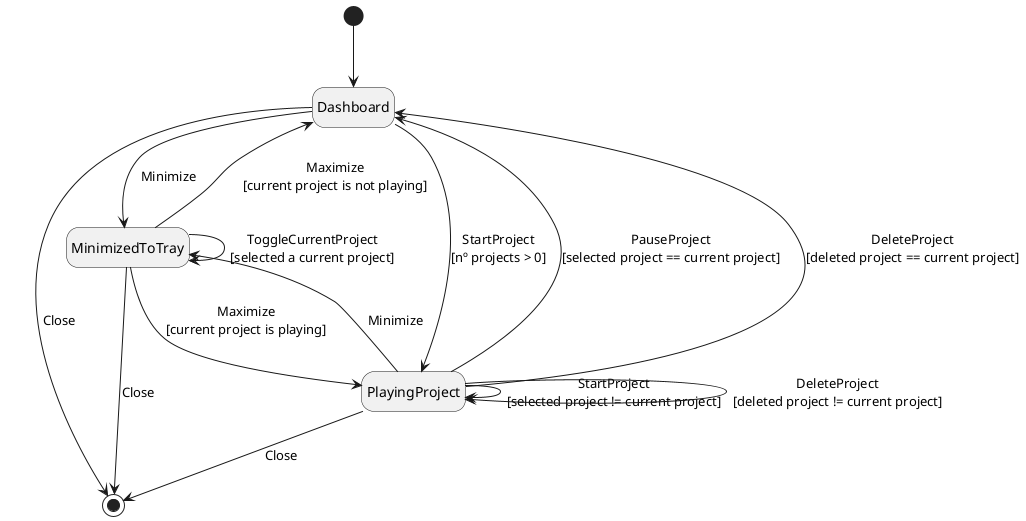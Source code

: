 @startuml
hide empty description

[*] --> Dashboard

Dashboard --> [*] : Close
Dashboard --> MinimizedToTray : Minimize
Dashboard --> PlayingProject : StartProject\n[nº projects > 0]

PlayingProject --> [*] : Close
PlayingProject --> MinimizedToTray : Minimize
PlayingProject --> Dashboard : PauseProject\n[selected project == current project]
PlayingProject --> PlayingProject : StartProject\n[selected project != current project]
PlayingProject --> Dashboard : DeleteProject\n[deleted project == current project]
PlayingProject --> PlayingProject : DeleteProject\n[deleted project != current project]

MinimizedToTray --> Dashboard : Maximize\n[current project is not playing]
MinimizedToTray --> PlayingProject : Maximize\n[current project is playing]
MinimizedToTray --> MinimizedToTray : ToggleCurrentProject\n[selected a current project]
MinimizedToTray --> [*] : Close

@enduml
